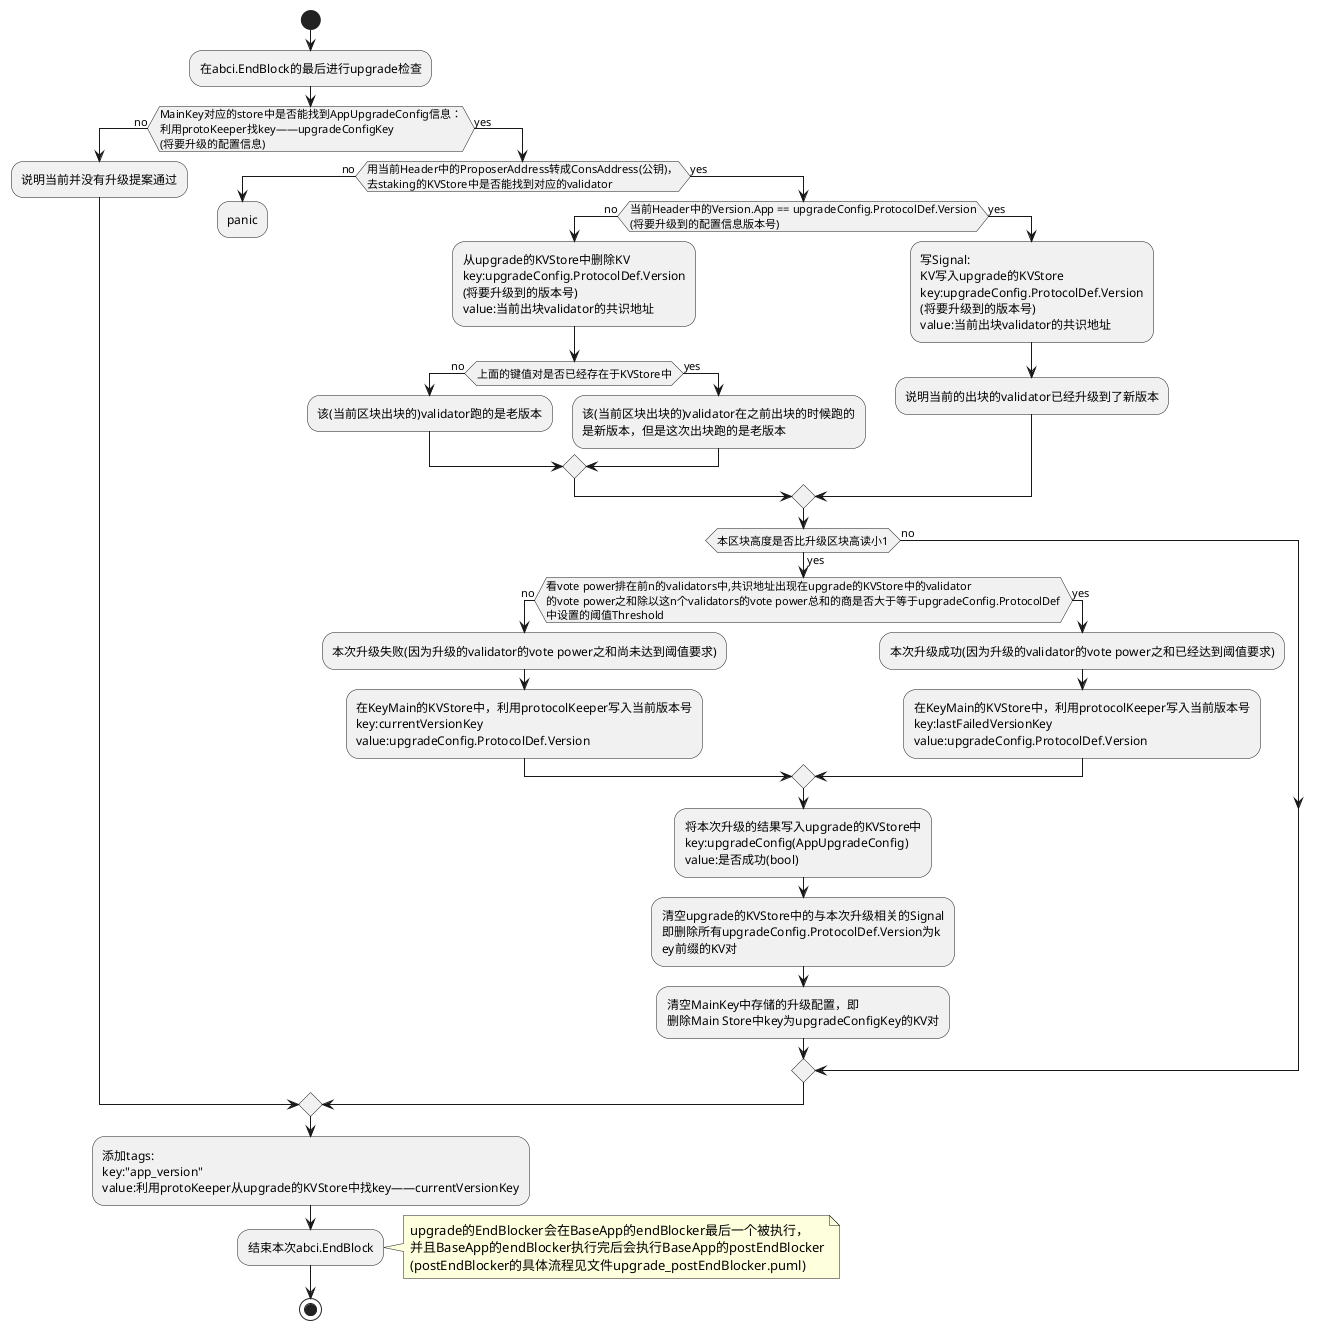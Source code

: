 @startuml
start
:在abci.EndBlock的最后进行upgrade检查;
if (MainKey对应的store中是否能找到AppUpgradeConfig信息：\n利用protoKeeper找key——upgradeConfigKey\n(将要升级的配置信息)) then (no)
:说明当前并没有升级提案通过;
else (yes)
if (用当前Header中的ProposerAddress转成ConsAddress(公钥)，\n去staking的KVStore中是否能找到对应的validator) then(no)
:panic;
detach
else (yes)
if (当前Header中的Version.App == upgradeConfig.ProtocolDef.Version\n(将要升级到的配置信息版本号)) then(no)
:从upgrade的KVStore中删除KV\nkey:upgradeConfig.ProtocolDef.Version\n(将要升级到的版本号)\nvalue:当前出块validator的共识地址;
if (上面的键值对是否已经存在于KVStore中) then(no)
:该(当前区块出块的)validator跑的是老版本;
else (yes)
:该(当前区块出块的)validator在之前出块的时候跑的\n是新版本，但是这次出块跑的是老版本;
endif
else(yes)
:写Signal:\nKV写入upgrade的KVStore\nkey:upgradeConfig.ProtocolDef.Version\n(将要升级到的版本号)\nvalue:当前出块validator的共识地址;
:说明当前的出块的validator已经升级到了新版本;
endif
if (本区块高度是否比升级区块高读小1) then(no)
else (yes)
if (看vote power排在前n的validators中,共识地址出现在upgrade的KVStore中的validator\n的vote power之和除以这n个validators的vote power总和的商是否大于等于upgradeConfig.ProtocolDef\n中设置的阈值Threshold) then(no)
:本次升级失败(因为升级的validator的vote power之和尚未达到阈值要求);
:在KeyMain的KVStore中，利用protocolKeeper写入当前版本号\nkey:currentVersionKey\nvalue:upgradeConfig.ProtocolDef.Version;
else (yes)
:本次升级成功(因为升级的validator的vote power之和已经达到阈值要求);
:在KeyMain的KVStore中，利用protocolKeeper写入当前版本号\nkey:lastFailedVersionKey\nvalue:upgradeConfig.ProtocolDef.Version;
endif
:将本次升级的结果写入upgrade的KVStore中\nkey:upgradeConfig(AppUpgradeConfig)\nvalue:是否成功(bool);
:清空upgrade的KVStore中的与本次升级相关的Signal\n即删除所有upgradeConfig.ProtocolDef.Version为k\ney前缀的KV对;
:清空MainKey中存储的升级配置，即\n删除Main Store中key为upgradeConfigKey的KV对;
endif
endif
endif
:添加tags:\nkey:"app_version"\nvalue:利用protoKeeper从upgrade的KVStore中找key——currentVersionKey;
:结束本次abci.EndBlock;
note right:upgrade的EndBlocker会在BaseApp的endBlocker最后一个被执行，\n并且BaseApp的endBlocker执行完后会执行BaseApp的postEndBlocker\n(postEndBlocker的具体流程见文件upgrade_postEndBlocker.puml)
stop

@enduml